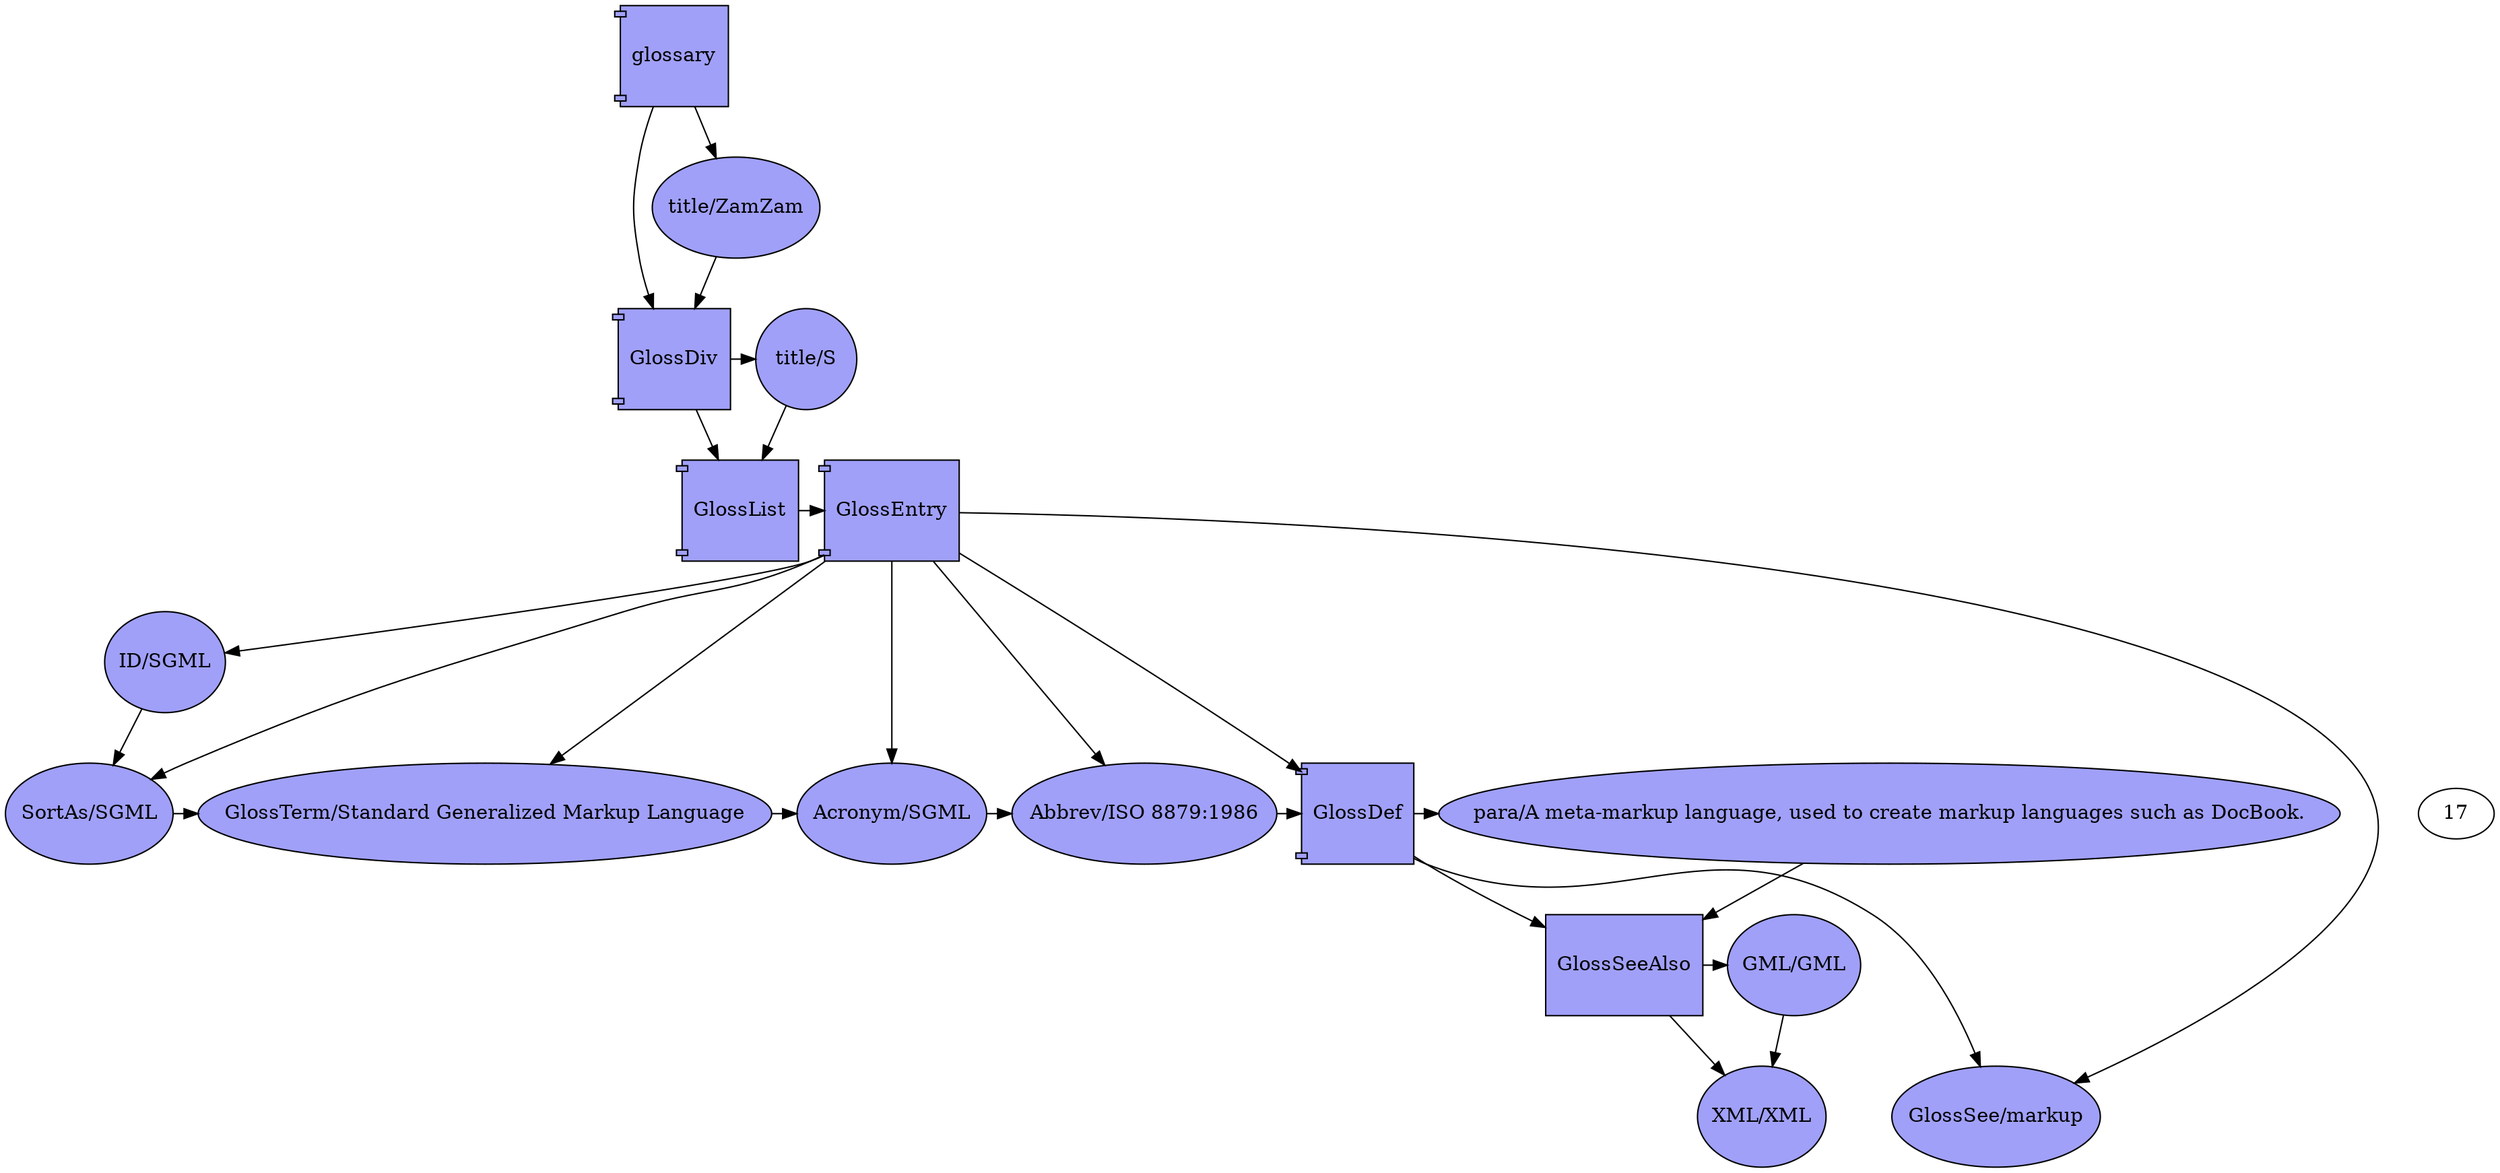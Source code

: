 digraph G {
0[label=glossary,shape=component,width=1,height=1,fillcolor="#0000ee5f",color=black,style=filled];
1[label="title/ZamZam",shape=ellipse,width=1,height=1,fillcolor="#0000ee5f",color=black,style=filled];
2[label=GlossDiv,shape=component,width=1,height=1,fillcolor="#0000ee5f",color=black,style=filled];
3[label="title/S",shape=ellipse,width=1,height=1,fillcolor="#0000ee5f",color=black,style=filled];
4[label=GlossList,shape=component,width=1,height=1,fillcolor="#0000ee5f",color=black,style=filled];
5[label=GlossEntry,shape=component,width=1,height=1,fillcolor="#0000ee5f",color=black,style=filled];
6[label="ID/SGML",shape=ellipse,width=1,height=1,fillcolor="#0000ee5f",color=black,style=filled];
7[label="SortAs/SGML",shape=ellipse,width=1,height=1,fillcolor="#0000ee5f",color=black,style=filled];
8[label="GlossTerm/Standard Generalized Markup Language",shape=ellipse,width=1,height=1,fillcolor="#0000ee5f",color=black,style=filled];
9[label="Acronym/SGML",shape=ellipse,width=1,height=1,fillcolor="#0000ee5f",color=black,style=filled];
10[label="Abbrev/ISO 8879:1986",shape=ellipse,width=1,height=1,fillcolor="#0000ee5f",color=black,style=filled];
11[label=GlossDef,shape=component,width=1,height=1,fillcolor="#0000ee5f",color=black,style=filled];
12[label="para/A meta-markup language, used to create markup languages such as DocBook.",shape=ellipse,width=1,height=1,fillcolor="#0000ee5f",color=black,style=filled];
13[label=GlossSeeAlso,shape=box,width=1,height=1,fillcolor="#0000ee5f",color=black,style=filled];
14[label="GML/GML",shape=ellipse,width=1,height=1,fillcolor="#0000ee5f",color=black,style=filled];
15[label="XML/XML",shape=ellipse,width=1,height=1,fillcolor="#0000ee5f",color=black,style=filled];
16[label="GlossSee/markup",shape=ellipse,width=1,height=1,fillcolor="#0000ee5f",color=black,style=filled];
0->1 ;
1->2 ;
0->2 ;
2->3 ;
3->4 ;
2->4 ;
4->5 ;
5->6 ;
5->7 ;
6->7 ;
5->8 ;
7->8 ;
5->9 ;
8->9 ;
5->10 ;
9->10 ;
10->11 ;
5->11 ;
11->12 ;
11->13 ;
12->13 ;
13->14 ;
13->15 ;
14->15 ;
5->16 ;
11->16 ;
{ rank=same 1}
{ rank=same 2,3}
{ rank=same 4,5}
{ rank=same 6}
{ rank=same 7,8,9,10,11,12,17}
{ rank=same 13,14}
{ rank=same 15,16}
}
